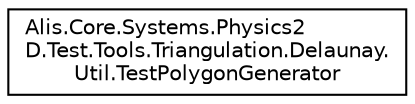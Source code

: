 digraph "Graphical Class Hierarchy"
{
 // LATEX_PDF_SIZE
  edge [fontname="Helvetica",fontsize="10",labelfontname="Helvetica",labelfontsize="10"];
  node [fontname="Helvetica",fontsize="10",shape=record];
  rankdir="LR";
  Node0 [label="Alis.Core.Systems.Physics2\lD.Test.Tools.Triangulation.Delaunay.\lUtil.TestPolygonGenerator",height=0.2,width=0.4,color="black", fillcolor="white", style="filled",URL="$class_alis_1_1_core_1_1_systems_1_1_physics2_d_1_1_test_1_1_tools_1_1_triangulation_1_1_delaunay2d780bc6825eee5c89f90c568f09af0e.html",tooltip="The test polygon generator class"];
}
